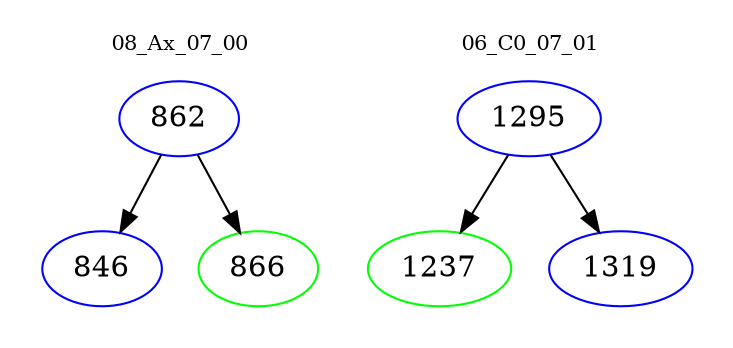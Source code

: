 digraph{
subgraph cluster_0 {
color = white
label = "08_Ax_07_00";
fontsize=10;
T0_862 [label="862", color="blue"]
T0_862 -> T0_846 [color="black"]
T0_846 [label="846", color="blue"]
T0_862 -> T0_866 [color="black"]
T0_866 [label="866", color="green"]
}
subgraph cluster_1 {
color = white
label = "06_C0_07_01";
fontsize=10;
T1_1295 [label="1295", color="blue"]
T1_1295 -> T1_1237 [color="black"]
T1_1237 [label="1237", color="green"]
T1_1295 -> T1_1319 [color="black"]
T1_1319 [label="1319", color="blue"]
}
}
